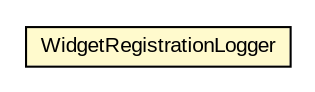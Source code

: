 #!/usr/local/bin/dot
#
# Class diagram 
# Generated by UMLGraph version 5.3 (http://www.umlgraph.org/)
#

digraph G {
	edge [fontname="arial",fontsize=10,labelfontname="arial",labelfontsize=10];
	node [fontname="arial",fontsize=10,shape=plaintext];
	nodesep=0.25;
	ranksep=0.5;
	// context.arch.logging.WidgetRegistrationLogger
	c119755 [label=<<table title="context.arch.logging.WidgetRegistrationLogger" border="0" cellborder="1" cellspacing="0" cellpadding="2" port="p" bgcolor="lemonChiffon" href="./WidgetRegistrationLogger.html">
		<tr><td><table border="0" cellspacing="0" cellpadding="1">
<tr><td align="center" balign="center"> WidgetRegistrationLogger </td></tr>
		</table></td></tr>
		</table>>, fontname="arial", fontcolor="black", fontsize=10.0];
}

